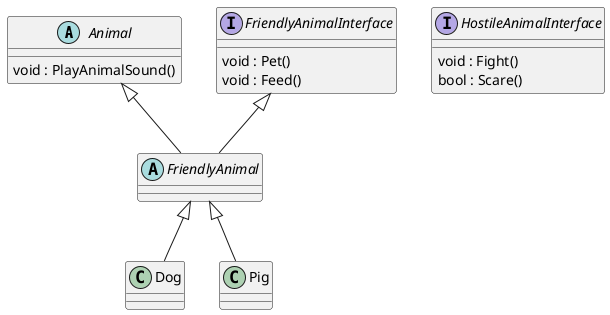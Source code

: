 @startuml

abstract class Animal {
    void : PlayAnimalSound() 
}

abstract class FriendlyAnimal {

}

class Dog {
   
}

class Pig {
   
}

interface FriendlyAnimalInterface {
    void : Pet()
    void : Feed()
}

interface HostileAnimalInterface {
    void : Fight()
    bool : Scare()
}

FriendlyAnimal -up-|> FriendlyAnimalInterface
FriendlyAnimal -up-|> Animal
Dog -up-|> FriendlyAnimal
Pig -up-|> FriendlyAnimal


@enduml

